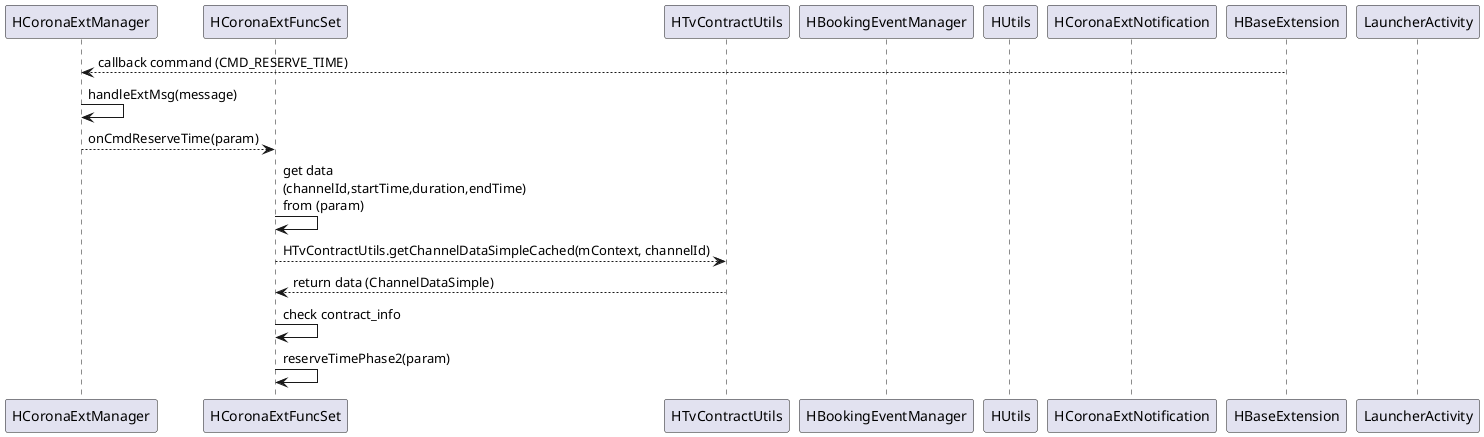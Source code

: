 @startuml
participant HCoronaExtManager
participant HCoronaExtFuncSet
participant HTvContractUtils
participant HBookingEventManager
participant HUtils
participant HCoronaExtNotification
participant HBaseExtension
participant LauncherActivity


HBaseExtension --> HCoronaExtManager : callback command (CMD_RESERVE_TIME)
HCoronaExtManager -> HCoronaExtManager : handleExtMsg(message)
HCoronaExtManager --> HCoronaExtFuncSet : onCmdReserveTime(param)
HCoronaExtFuncSet -> HCoronaExtFuncSet: get data \n(channelId,startTime,duration,endTime)\nfrom (param)
HCoronaExtFuncSet --> HTvContractUtils: HTvContractUtils.getChannelDataSimpleCached(mContext, channelId)
HTvContractUtils  --> HCoronaExtFuncSet: return data (ChannelDataSimple)
HCoronaExtFuncSet  -> HCoronaExtFuncSet: check contract_info
HCoronaExtFuncSet  -> HCoronaExtFuncSet: reserveTimePhase2(param)

@enduml